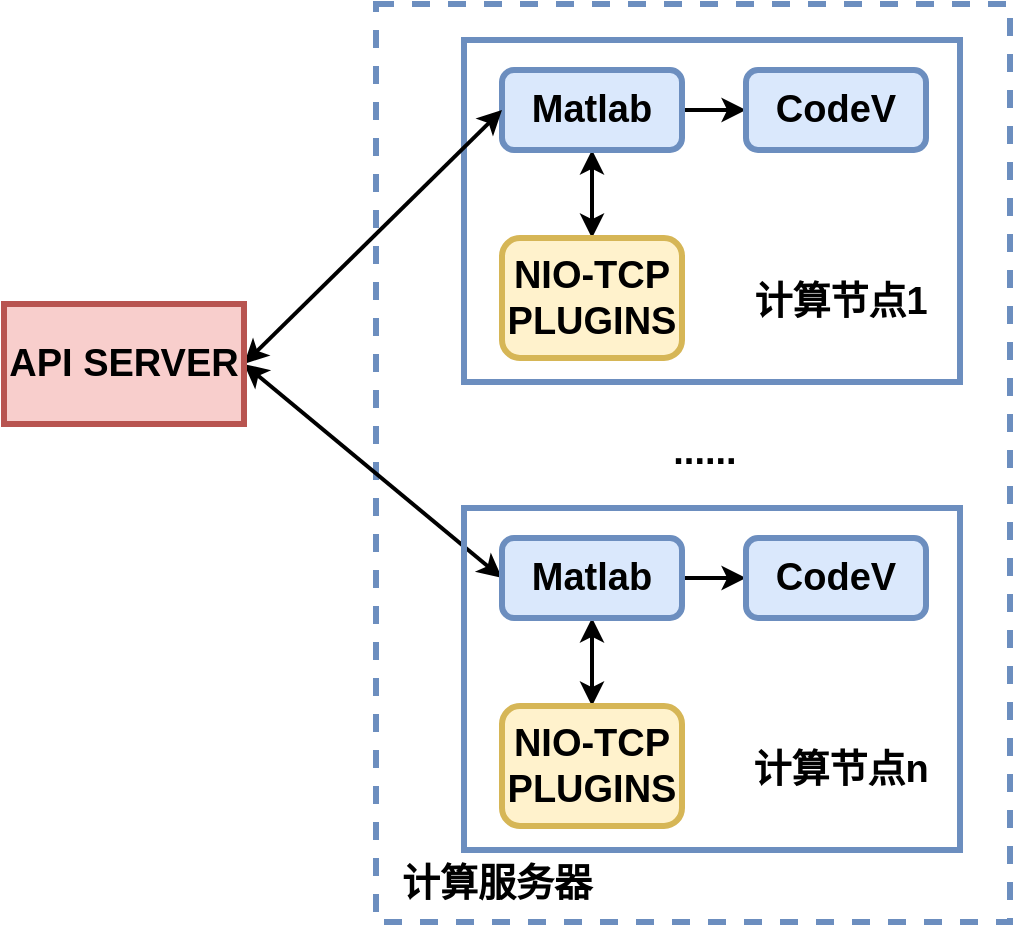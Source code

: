 <mxfile version="14.9.2" type="github">
  <diagram id="WEavagxoX7mWQo-rN5Ej" name="Page-1">
    <mxGraphModel dx="302" dy="526" grid="0" gridSize="10" guides="1" tooltips="1" connect="1" arrows="1" fold="1" page="0" pageScale="1" pageWidth="827" pageHeight="1169" math="0" shadow="0">
      <root>
        <mxCell id="0" />
        <mxCell id="1" parent="0" />
        <mxCell id="207O5OkzuaK_un03Wp2c-2" value="" style="rounded=0;whiteSpace=wrap;html=1;strokeColor=#6c8ebf;fillColor=none;strokeWidth=3;fontSize=19;dashed=1;" parent="1" vertex="1">
          <mxGeometry x="1043" y="295" width="317" height="459" as="geometry" />
        </mxCell>
        <mxCell id="meVRYA2Hp27yC9P9ZgB7-14" value="" style="rounded=0;whiteSpace=wrap;html=1;strokeColor=#6c8ebf;fillColor=none;strokeWidth=3;fontSize=19;" parent="1" vertex="1">
          <mxGeometry x="1087" y="313" width="248" height="171" as="geometry" />
        </mxCell>
        <mxCell id="ZerdHR5X41I_D5glgdEe-2" style="edgeStyle=orthogonalEdgeStyle;rounded=0;orthogonalLoop=1;jettySize=auto;html=1;strokeWidth=2;" parent="1" source="meVRYA2Hp27yC9P9ZgB7-15" target="meVRYA2Hp27yC9P9ZgB7-16" edge="1">
          <mxGeometry relative="1" as="geometry" />
        </mxCell>
        <mxCell id="ZerdHR5X41I_D5glgdEe-4" style="edgeStyle=orthogonalEdgeStyle;rounded=0;orthogonalLoop=1;jettySize=auto;html=1;entryX=0.5;entryY=0;entryDx=0;entryDy=0;strokeWidth=2;startArrow=classic;startFill=1;" parent="1" source="meVRYA2Hp27yC9P9ZgB7-15" target="ZerdHR5X41I_D5glgdEe-1" edge="1">
          <mxGeometry relative="1" as="geometry" />
        </mxCell>
        <mxCell id="meVRYA2Hp27yC9P9ZgB7-15" value="&lt;b style=&quot;font-size: 19px;&quot;&gt;Matlab&lt;/b&gt;" style="rounded=1;whiteSpace=wrap;html=1;strokeColor=#6c8ebf;fillColor=#dae8fc;strokeWidth=3;fontSize=19;" parent="1" vertex="1">
          <mxGeometry x="1106" y="328" width="90" height="40" as="geometry" />
        </mxCell>
        <mxCell id="meVRYA2Hp27yC9P9ZgB7-16" value="&lt;b style=&quot;font-size: 19px;&quot;&gt;CodeV&lt;/b&gt;" style="rounded=1;whiteSpace=wrap;html=1;strokeColor=#6c8ebf;fillColor=#dae8fc;strokeWidth=3;fontSize=19;" parent="1" vertex="1">
          <mxGeometry x="1228" y="328" width="90" height="40" as="geometry" />
        </mxCell>
        <mxCell id="meVRYA2Hp27yC9P9ZgB7-17" value="&lt;b style=&quot;font-size: 19px&quot;&gt;计算节点1&lt;/b&gt;" style="text;html=1;strokeColor=none;fillColor=none;align=center;verticalAlign=middle;whiteSpace=wrap;rounded=0;fontSize=19;" parent="1" vertex="1">
          <mxGeometry x="1227.5" y="434" width="95" height="20" as="geometry" />
        </mxCell>
        <mxCell id="207O5OkzuaK_un03Wp2c-30" style="rounded=0;orthogonalLoop=1;jettySize=auto;html=1;entryX=0;entryY=0.5;entryDx=0;entryDy=0;exitX=1;exitY=0.5;exitDx=0;exitDy=0;startArrow=classic;startFill=1;strokeWidth=2;" parent="1" source="meVRYA2Hp27yC9P9ZgB7-23" target="meVRYA2Hp27yC9P9ZgB7-15" edge="1">
          <mxGeometry relative="1" as="geometry">
            <mxPoint x="894" y="430" as="targetPoint" />
          </mxGeometry>
        </mxCell>
        <mxCell id="ZerdHR5X41I_D5glgdEe-12" style="rounded=0;orthogonalLoop=1;jettySize=auto;html=1;entryX=0;entryY=0.5;entryDx=0;entryDy=0;startArrow=classic;startFill=1;strokeWidth=2;exitX=1;exitY=0.5;exitDx=0;exitDy=0;" parent="1" source="meVRYA2Hp27yC9P9ZgB7-23" target="ZerdHR5X41I_D5glgdEe-8" edge="1">
          <mxGeometry relative="1" as="geometry">
            <mxPoint x="909" y="491" as="sourcePoint" />
          </mxGeometry>
        </mxCell>
        <mxCell id="meVRYA2Hp27yC9P9ZgB7-23" value="&lt;b style=&quot;font-size: 19px;&quot;&gt;API SERVER&lt;/b&gt;" style="rounded=0;whiteSpace=wrap;html=1;fillColor=#f8cecc;strokeColor=#b85450;strokeWidth=3;fontSize=19;" parent="1" vertex="1">
          <mxGeometry x="857" y="445" width="120" height="60" as="geometry" />
        </mxCell>
        <mxCell id="207O5OkzuaK_un03Wp2c-13" value="&lt;b style=&quot;font-size: 19px&quot;&gt;计算服务器&lt;/b&gt;" style="text;html=1;strokeColor=none;fillColor=none;align=center;verticalAlign=middle;whiteSpace=wrap;rounded=0;fontSize=19;" parent="1" vertex="1">
          <mxGeometry x="1047" y="725" width="113" height="20" as="geometry" />
        </mxCell>
        <mxCell id="ZerdHR5X41I_D5glgdEe-1" value="&lt;b style=&quot;font-size: 19px&quot;&gt;NIO-TCP&lt;br&gt;PLUGINS&lt;br&gt;&lt;/b&gt;" style="rounded=1;whiteSpace=wrap;html=1;strokeColor=#d6b656;fillColor=#fff2cc;strokeWidth=3;fontSize=19;" parent="1" vertex="1">
          <mxGeometry x="1106" y="412" width="90" height="60" as="geometry" />
        </mxCell>
        <mxCell id="ZerdHR5X41I_D5glgdEe-5" value="" style="rounded=0;whiteSpace=wrap;html=1;strokeColor=#6c8ebf;fillColor=none;strokeWidth=3;fontSize=19;" parent="1" vertex="1">
          <mxGeometry x="1087" y="547" width="248" height="171" as="geometry" />
        </mxCell>
        <mxCell id="ZerdHR5X41I_D5glgdEe-6" style="edgeStyle=orthogonalEdgeStyle;rounded=0;orthogonalLoop=1;jettySize=auto;html=1;strokeWidth=2;" parent="1" source="ZerdHR5X41I_D5glgdEe-8" target="ZerdHR5X41I_D5glgdEe-9" edge="1">
          <mxGeometry relative="1" as="geometry" />
        </mxCell>
        <mxCell id="ZerdHR5X41I_D5glgdEe-7" style="edgeStyle=orthogonalEdgeStyle;rounded=0;orthogonalLoop=1;jettySize=auto;html=1;entryX=0.5;entryY=0;entryDx=0;entryDy=0;strokeWidth=2;startArrow=classic;startFill=1;" parent="1" source="ZerdHR5X41I_D5glgdEe-8" target="ZerdHR5X41I_D5glgdEe-11" edge="1">
          <mxGeometry relative="1" as="geometry" />
        </mxCell>
        <mxCell id="ZerdHR5X41I_D5glgdEe-8" value="&lt;b style=&quot;font-size: 19px;&quot;&gt;Matlab&lt;/b&gt;" style="rounded=1;whiteSpace=wrap;html=1;strokeColor=#6c8ebf;fillColor=#dae8fc;strokeWidth=3;fontSize=19;" parent="1" vertex="1">
          <mxGeometry x="1106" y="562" width="90" height="40" as="geometry" />
        </mxCell>
        <mxCell id="ZerdHR5X41I_D5glgdEe-9" value="&lt;b style=&quot;font-size: 19px;&quot;&gt;CodeV&lt;/b&gt;" style="rounded=1;whiteSpace=wrap;html=1;strokeColor=#6c8ebf;fillColor=#dae8fc;strokeWidth=3;fontSize=19;" parent="1" vertex="1">
          <mxGeometry x="1228" y="562" width="90" height="40" as="geometry" />
        </mxCell>
        <mxCell id="ZerdHR5X41I_D5glgdEe-10" value="&lt;b style=&quot;font-size: 19px&quot;&gt;计算节点n&lt;/b&gt;" style="text;html=1;strokeColor=none;fillColor=none;align=center;verticalAlign=middle;whiteSpace=wrap;rounded=0;fontSize=19;" parent="1" vertex="1">
          <mxGeometry x="1227.5" y="668" width="95" height="20" as="geometry" />
        </mxCell>
        <mxCell id="ZerdHR5X41I_D5glgdEe-11" value="&lt;b style=&quot;font-size: 19px&quot;&gt;NIO-TCP&lt;br&gt;&lt;/b&gt;&lt;b&gt;PLUGINS&lt;/b&gt;&lt;b style=&quot;font-size: 19px&quot;&gt;&lt;br&gt;&lt;/b&gt;" style="rounded=1;whiteSpace=wrap;html=1;strokeColor=#d6b656;fillColor=#fff2cc;strokeWidth=3;fontSize=19;" parent="1" vertex="1">
          <mxGeometry x="1106" y="646" width="90" height="60" as="geometry" />
        </mxCell>
        <mxCell id="ZerdHR5X41I_D5glgdEe-14" value="&lt;b&gt;......&lt;/b&gt;" style="text;html=1;strokeColor=none;fillColor=none;align=center;verticalAlign=middle;whiteSpace=wrap;rounded=0;fontSize=19;" parent="1" vertex="1">
          <mxGeometry x="1160" y="509" width="95" height="20" as="geometry" />
        </mxCell>
      </root>
    </mxGraphModel>
  </diagram>
</mxfile>

